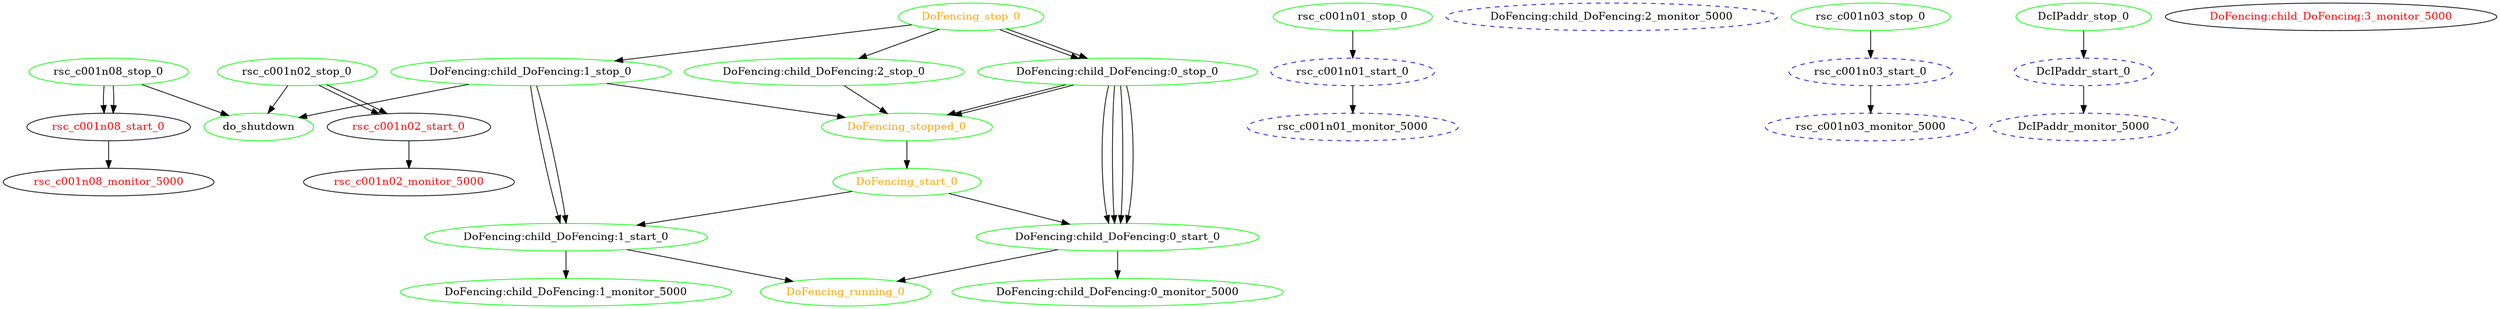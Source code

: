 digraph "g" {
	size = "30,30"
"rsc_c001n08_monitor_5000" [ fontcolor="red" ]
"DoFencing:child_DoFencing:0_monitor_5000" [ tooltip="c001n03" color="green" fontcolor="black" ]
"DoFencing:child_DoFencing:1_monitor_5000" [ tooltip="c001n01" color="green" fontcolor="black" ]
"rsc_c001n02_monitor_5000" [ fontcolor="red" ]
"rsc_c001n01_monitor_5000" [ style="dashed" color="blue" fontcolor="black" ]
"DoFencing:child_DoFencing:2_monitor_5000" [ style="dashed" color="blue" fontcolor="black" ]
"rsc_c001n03_monitor_5000" [ style="dashed" color="blue" fontcolor="black" ]
"DcIPaddr_monitor_5000" [ style="dashed" color="blue" fontcolor="black" ]
"DcIPaddr_stop_0" [ tooltip="c001n03" color="green" fontcolor="black" ]
"DcIPaddr_start_0" [ style="dashed" color="blue" fontcolor="black" ]
"rsc_c001n08_stop_0" [ tooltip="c001n02" color="green" fontcolor="black" ]
"rsc_c001n08_start_0" [ fontcolor="red" ]
"rsc_c001n02_stop_0" [ tooltip="c001n02" color="green" fontcolor="black" ]
"rsc_c001n02_start_0" [ fontcolor="red" ]
"rsc_c001n03_stop_0" [ tooltip="c001n03" color="green" fontcolor="black" ]
"rsc_c001n03_start_0" [ style="dashed" color="blue" fontcolor="black" ]
"rsc_c001n01_stop_0" [ tooltip="c001n01" color="green" fontcolor="black" ]
"rsc_c001n01_start_0" [ style="dashed" color="blue" fontcolor="black" ]
"DoFencing:child_DoFencing:0_stop_0" [ tooltip="c001n01" color="green" fontcolor="black" ]
"DoFencing:child_DoFencing:0_stop_0" [ tooltip="c001n03" color="green" fontcolor="black" ]
"DoFencing:child_DoFencing:0_start_0" [ tooltip="c001n03" color="green" fontcolor="black" ]
"DoFencing:child_DoFencing:1_stop_0" [ tooltip="c001n02" color="green" fontcolor="black" ]
"DoFencing:child_DoFencing:1_start_0" [ tooltip="c001n01" color="green" fontcolor="black" ]
"DoFencing:child_DoFencing:2_stop_0" [ tooltip="c001n03" color="green" fontcolor="black" ]
"DoFencing:child_DoFencing:3_monitor_5000" [ fontcolor="red" ]
"DoFencing_start_0" [ tooltip="" color="green" fontcolor="orange" ]
"DoFencing_running_0" [ tooltip="" color="green" fontcolor="orange" ]
"DoFencing_stop_0" [ tooltip="" color="green" fontcolor="orange" ]
"DoFencing_stopped_0" [ tooltip="" color="green" fontcolor="orange" ]
"do_shutdown" [ tooltip="c001n02" color="green" fontcolor="black" ]
"rsc_c001n08_start_0" -> "rsc_c001n08_monitor_5000"
"DoFencing:child_DoFencing:0_start_0" -> "DoFencing:child_DoFencing:0_monitor_5000"
"DoFencing:child_DoFencing:1_start_0" -> "DoFencing:child_DoFencing:1_monitor_5000"
"rsc_c001n02_start_0" -> "rsc_c001n02_monitor_5000"
"rsc_c001n01_start_0" -> "rsc_c001n01_monitor_5000"
"rsc_c001n03_start_0" -> "rsc_c001n03_monitor_5000"
"DcIPaddr_start_0" -> "DcIPaddr_monitor_5000"
"DcIPaddr_stop_0" -> "DcIPaddr_start_0"
"rsc_c001n08_stop_0" -> "rsc_c001n08_start_0"
"rsc_c001n08_stop_0" -> "rsc_c001n08_start_0"
"rsc_c001n02_stop_0" -> "rsc_c001n02_start_0"
"rsc_c001n02_stop_0" -> "rsc_c001n02_start_0"
"rsc_c001n03_stop_0" -> "rsc_c001n03_start_0"
"rsc_c001n01_stop_0" -> "rsc_c001n01_start_0"
"DoFencing_stop_0" -> "DoFencing:child_DoFencing:0_stop_0"
"DoFencing_stop_0" -> "DoFencing:child_DoFencing:0_stop_0"
"DoFencing:child_DoFencing:0_stop_0" -> "DoFencing:child_DoFencing:0_start_0"
"DoFencing:child_DoFencing:0_stop_0" -> "DoFencing:child_DoFencing:0_start_0"
"DoFencing:child_DoFencing:0_stop_0" -> "DoFencing:child_DoFencing:0_start_0"
"DoFencing:child_DoFencing:0_stop_0" -> "DoFencing:child_DoFencing:0_start_0"
"DoFencing_start_0" -> "DoFencing:child_DoFencing:0_start_0"
"DoFencing_stop_0" -> "DoFencing:child_DoFencing:1_stop_0"
"DoFencing:child_DoFencing:1_stop_0" -> "DoFencing:child_DoFencing:1_start_0"
"DoFencing:child_DoFencing:1_stop_0" -> "DoFencing:child_DoFencing:1_start_0"
"DoFencing_start_0" -> "DoFencing:child_DoFencing:1_start_0"
"DoFencing_stop_0" -> "DoFencing:child_DoFencing:2_stop_0"
"DoFencing_stopped_0" -> "DoFencing_start_0"
"DoFencing:child_DoFencing:0_start_0" -> "DoFencing_running_0"
"DoFencing:child_DoFencing:1_start_0" -> "DoFencing_running_0"
"DoFencing:child_DoFencing:0_stop_0" -> "DoFencing_stopped_0"
"DoFencing:child_DoFencing:0_stop_0" -> "DoFencing_stopped_0"
"DoFencing:child_DoFencing:1_stop_0" -> "DoFencing_stopped_0"
"DoFencing:child_DoFencing:2_stop_0" -> "DoFencing_stopped_0"
"rsc_c001n08_stop_0" -> "do_shutdown"
"rsc_c001n02_stop_0" -> "do_shutdown"
"DoFencing:child_DoFencing:1_stop_0" -> "do_shutdown"
}
